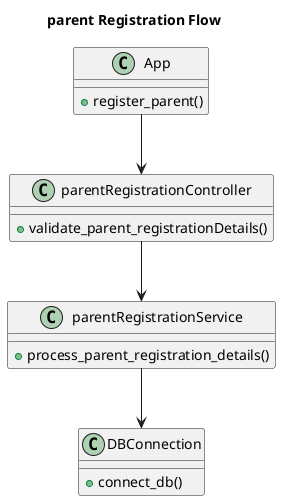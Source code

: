 @startuml ""
title parent Registration Flow

class App {
    +register_parent()
}

class parentRegistrationController {
    +validate_parent_registrationDetails()
}

class parentRegistrationService {
    +process_parent_registration_details()
}

class DBConnection {
    +connect_db()
}

App --> parentRegistrationController
parentRegistrationController --> parentRegistrationService 
parentRegistrationService --> DBConnection

@enduml
